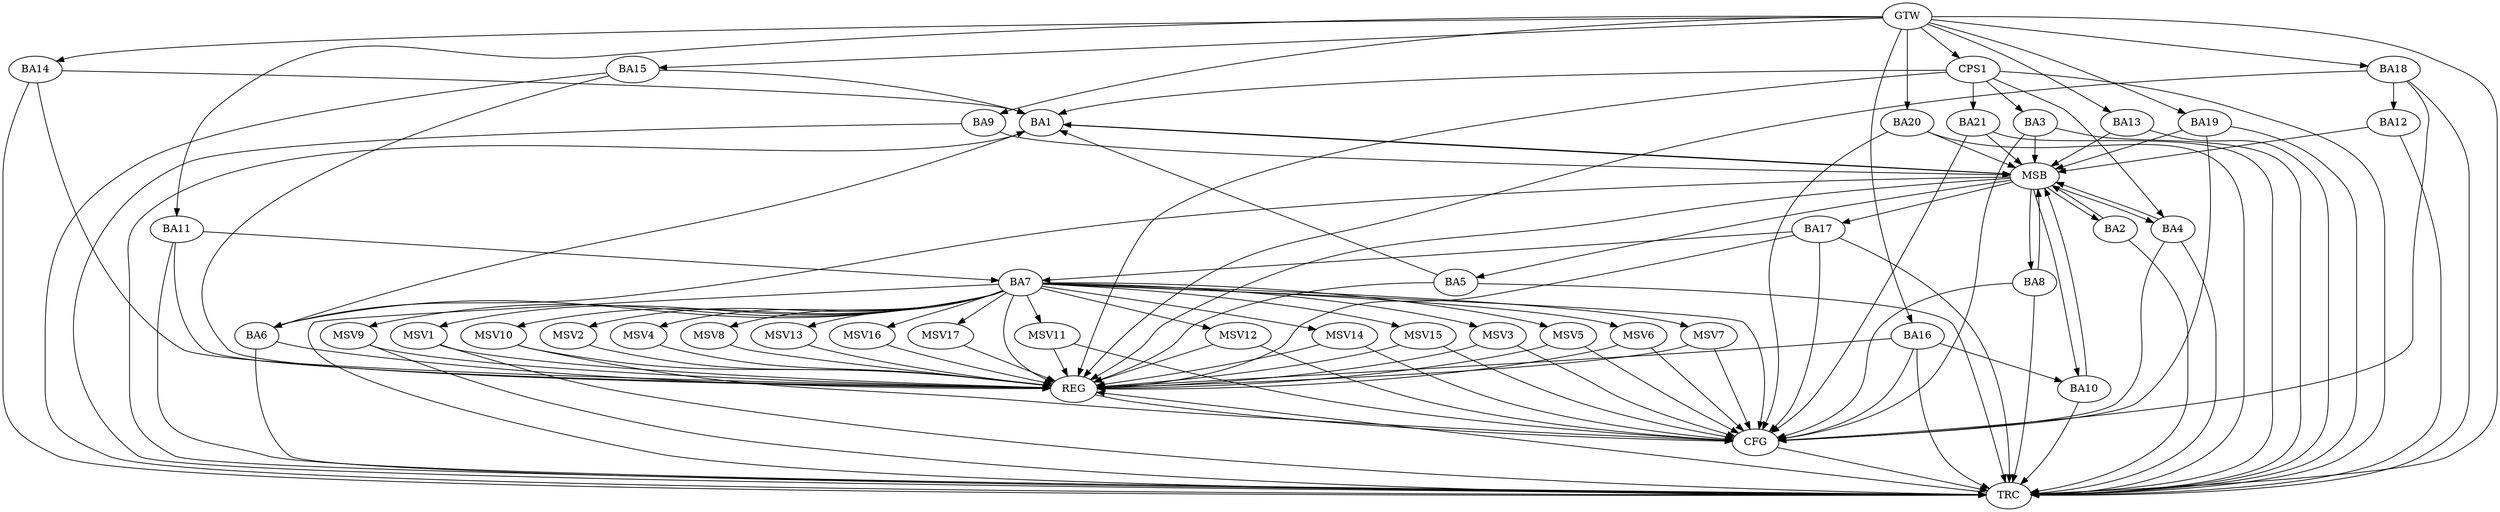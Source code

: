 strict digraph G {
  BA1 [ label="BA1" ];
  BA2 [ label="BA2" ];
  BA3 [ label="BA3" ];
  BA4 [ label="BA4" ];
  BA5 [ label="BA5" ];
  BA6 [ label="BA6" ];
  BA7 [ label="BA7" ];
  BA8 [ label="BA8" ];
  BA9 [ label="BA9" ];
  BA10 [ label="BA10" ];
  BA11 [ label="BA11" ];
  BA12 [ label="BA12" ];
  BA13 [ label="BA13" ];
  BA14 [ label="BA14" ];
  BA15 [ label="BA15" ];
  BA16 [ label="BA16" ];
  BA17 [ label="BA17" ];
  BA18 [ label="BA18" ];
  BA19 [ label="BA19" ];
  BA20 [ label="BA20" ];
  BA21 [ label="BA21" ];
  CPS1 [ label="CPS1" ];
  GTW [ label="GTW" ];
  REG [ label="REG" ];
  MSB [ label="MSB" ];
  CFG [ label="CFG" ];
  TRC [ label="TRC" ];
  MSV1 [ label="MSV1" ];
  MSV2 [ label="MSV2" ];
  MSV3 [ label="MSV3" ];
  MSV4 [ label="MSV4" ];
  MSV5 [ label="MSV5" ];
  MSV6 [ label="MSV6" ];
  MSV7 [ label="MSV7" ];
  MSV8 [ label="MSV8" ];
  MSV9 [ label="MSV9" ];
  MSV10 [ label="MSV10" ];
  MSV11 [ label="MSV11" ];
  MSV12 [ label="MSV12" ];
  MSV13 [ label="MSV13" ];
  MSV14 [ label="MSV14" ];
  MSV15 [ label="MSV15" ];
  MSV16 [ label="MSV16" ];
  MSV17 [ label="MSV17" ];
  BA5 -> BA1;
  BA6 -> BA1;
  BA7 -> BA6;
  BA11 -> BA7;
  BA14 -> BA1;
  BA15 -> BA1;
  BA16 -> BA10;
  BA17 -> BA7;
  BA18 -> BA12;
  CPS1 -> BA4;
  CPS1 -> BA1;
  CPS1 -> BA21;
  CPS1 -> BA3;
  GTW -> BA9;
  GTW -> BA11;
  GTW -> BA13;
  GTW -> BA14;
  GTW -> BA15;
  GTW -> BA16;
  GTW -> BA18;
  GTW -> BA19;
  GTW -> BA20;
  GTW -> CPS1;
  BA5 -> REG;
  BA6 -> REG;
  BA7 -> REG;
  BA11 -> REG;
  BA14 -> REG;
  BA15 -> REG;
  BA16 -> REG;
  BA17 -> REG;
  BA18 -> REG;
  CPS1 -> REG;
  BA1 -> MSB;
  MSB -> BA2;
  MSB -> REG;
  BA2 -> MSB;
  MSB -> BA1;
  BA3 -> MSB;
  BA4 -> MSB;
  BA8 -> MSB;
  BA9 -> MSB;
  BA10 -> MSB;
  MSB -> BA8;
  BA12 -> MSB;
  MSB -> BA5;
  BA13 -> MSB;
  MSB -> BA6;
  BA19 -> MSB;
  MSB -> BA17;
  BA20 -> MSB;
  MSB -> BA10;
  BA21 -> MSB;
  MSB -> BA4;
  BA17 -> CFG;
  BA4 -> CFG;
  BA18 -> CFG;
  BA19 -> CFG;
  BA20 -> CFG;
  BA16 -> CFG;
  BA7 -> CFG;
  BA8 -> CFG;
  BA3 -> CFG;
  BA21 -> CFG;
  REG -> CFG;
  BA1 -> TRC;
  BA2 -> TRC;
  BA3 -> TRC;
  BA4 -> TRC;
  BA5 -> TRC;
  BA6 -> TRC;
  BA7 -> TRC;
  BA8 -> TRC;
  BA9 -> TRC;
  BA10 -> TRC;
  BA11 -> TRC;
  BA12 -> TRC;
  BA13 -> TRC;
  BA14 -> TRC;
  BA15 -> TRC;
  BA16 -> TRC;
  BA17 -> TRC;
  BA18 -> TRC;
  BA19 -> TRC;
  BA20 -> TRC;
  BA21 -> TRC;
  CPS1 -> TRC;
  GTW -> TRC;
  CFG -> TRC;
  TRC -> REG;
  BA7 -> MSV1;
  BA7 -> MSV2;
  MSV1 -> REG;
  MSV1 -> TRC;
  MSV2 -> REG;
  BA7 -> MSV3;
  BA7 -> MSV4;
  MSV3 -> REG;
  MSV3 -> CFG;
  MSV4 -> REG;
  BA7 -> MSV5;
  MSV5 -> REG;
  MSV5 -> CFG;
  BA7 -> MSV6;
  MSV6 -> REG;
  MSV6 -> CFG;
  BA7 -> MSV7;
  BA7 -> MSV8;
  MSV7 -> REG;
  MSV7 -> CFG;
  MSV8 -> REG;
  BA7 -> MSV9;
  MSV9 -> REG;
  MSV9 -> TRC;
  BA7 -> MSV10;
  MSV10 -> REG;
  MSV10 -> CFG;
  BA7 -> MSV11;
  MSV11 -> REG;
  MSV11 -> CFG;
  BA7 -> MSV12;
  MSV12 -> REG;
  MSV12 -> CFG;
  BA7 -> MSV13;
  BA7 -> MSV14;
  BA7 -> MSV15;
  MSV13 -> REG;
  MSV14 -> REG;
  MSV14 -> CFG;
  MSV15 -> REG;
  MSV15 -> CFG;
  BA7 -> MSV16;
  BA7 -> MSV17;
  MSV16 -> REG;
  MSV17 -> REG;
}
